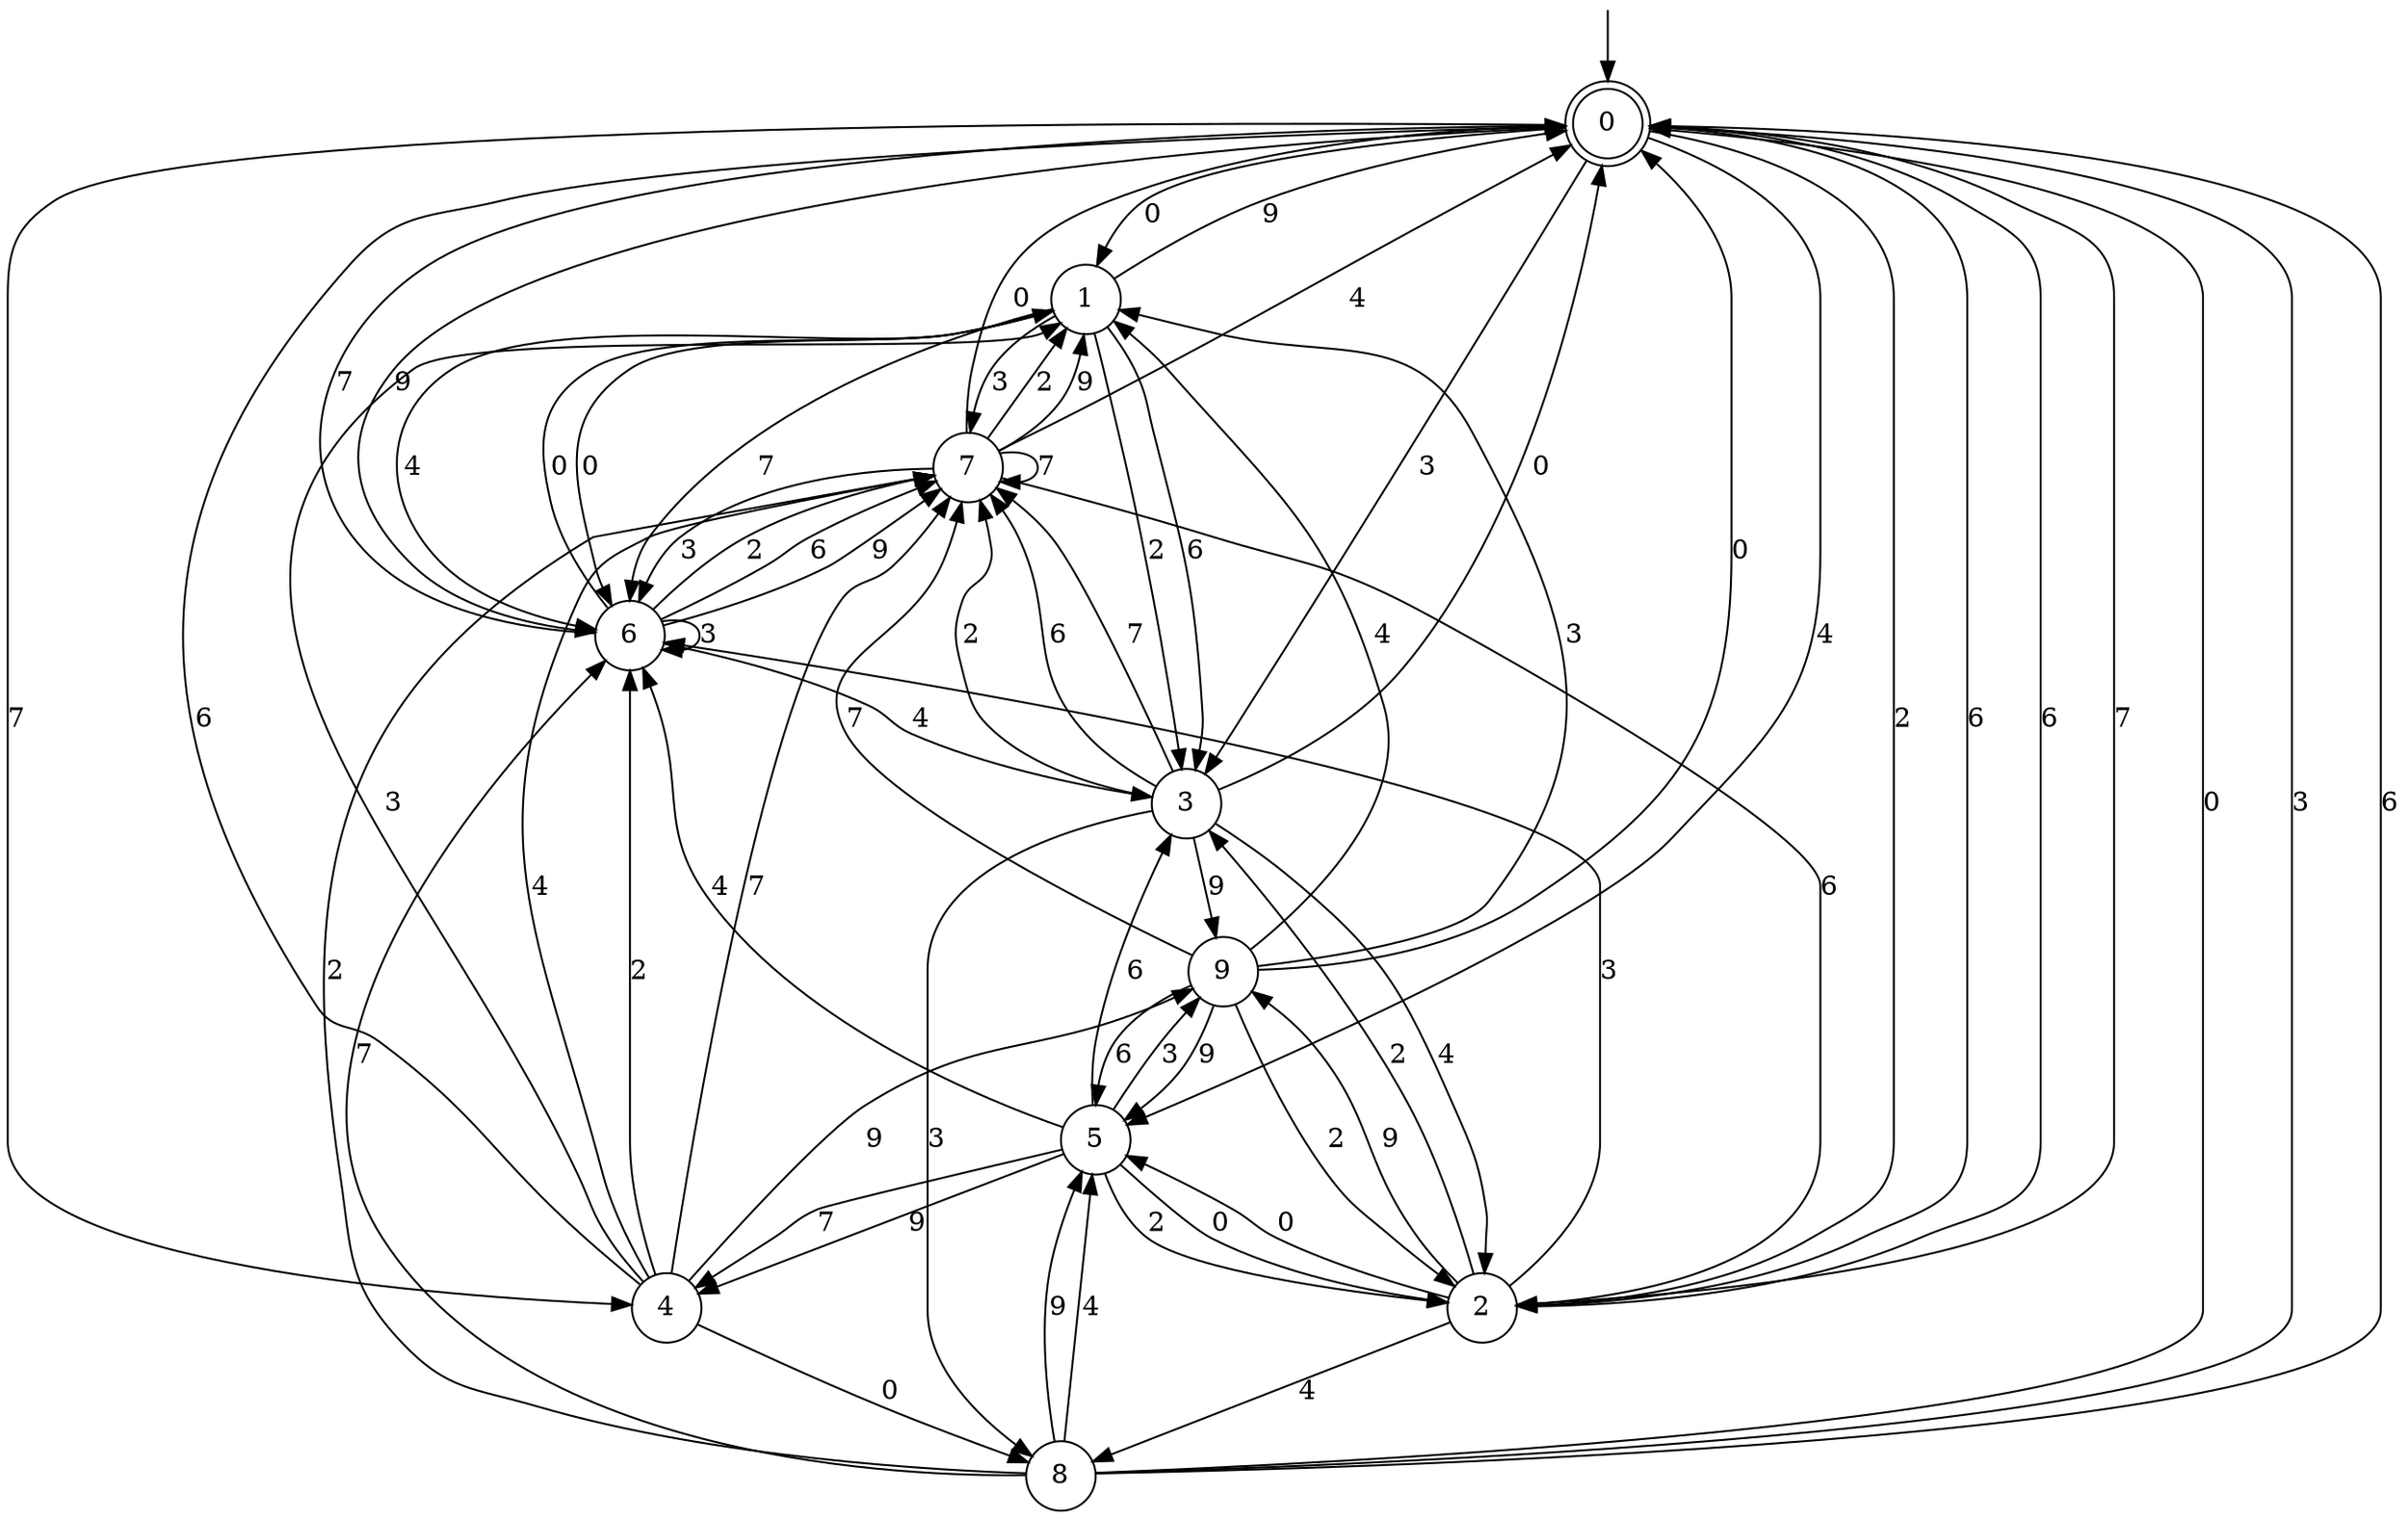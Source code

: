 digraph g {

	s0 [shape="doublecircle" label="0"];
	s1 [shape="circle" label="1"];
	s2 [shape="circle" label="2"];
	s3 [shape="circle" label="3"];
	s4 [shape="circle" label="4"];
	s5 [shape="circle" label="5"];
	s6 [shape="circle" label="6"];
	s7 [shape="circle" label="7"];
	s8 [shape="circle" label="8"];
	s9 [shape="circle" label="9"];
	s0 -> s1 [label="0"];
	s0 -> s2 [label="2"];
	s0 -> s3 [label="3"];
	s0 -> s2 [label="6"];
	s0 -> s4 [label="7"];
	s0 -> s5 [label="4"];
	s0 -> s6 [label="9"];
	s1 -> s6 [label="0"];
	s1 -> s3 [label="2"];
	s1 -> s7 [label="3"];
	s1 -> s3 [label="6"];
	s1 -> s6 [label="7"];
	s1 -> s6 [label="4"];
	s1 -> s0 [label="9"];
	s2 -> s5 [label="0"];
	s2 -> s3 [label="2"];
	s2 -> s6 [label="3"];
	s2 -> s0 [label="6"];
	s2 -> s0 [label="7"];
	s2 -> s8 [label="4"];
	s2 -> s9 [label="9"];
	s3 -> s0 [label="0"];
	s3 -> s7 [label="2"];
	s3 -> s8 [label="3"];
	s3 -> s7 [label="6"];
	s3 -> s7 [label="7"];
	s3 -> s2 [label="4"];
	s3 -> s9 [label="9"];
	s4 -> s8 [label="0"];
	s4 -> s6 [label="2"];
	s4 -> s1 [label="3"];
	s4 -> s0 [label="6"];
	s4 -> s7 [label="7"];
	s4 -> s7 [label="4"];
	s4 -> s9 [label="9"];
	s5 -> s2 [label="0"];
	s5 -> s2 [label="2"];
	s5 -> s9 [label="3"];
	s5 -> s3 [label="6"];
	s5 -> s4 [label="7"];
	s5 -> s6 [label="4"];
	s5 -> s4 [label="9"];
	s6 -> s1 [label="0"];
	s6 -> s7 [label="2"];
	s6 -> s6 [label="3"];
	s6 -> s7 [label="6"];
	s6 -> s0 [label="7"];
	s6 -> s3 [label="4"];
	s6 -> s7 [label="9"];
	s7 -> s0 [label="0"];
	s7 -> s1 [label="2"];
	s7 -> s6 [label="3"];
	s7 -> s2 [label="6"];
	s7 -> s7 [label="7"];
	s7 -> s0 [label="4"];
	s7 -> s1 [label="9"];
	s8 -> s0 [label="0"];
	s8 -> s7 [label="2"];
	s8 -> s0 [label="3"];
	s8 -> s0 [label="6"];
	s8 -> s6 [label="7"];
	s8 -> s5 [label="4"];
	s8 -> s5 [label="9"];
	s9 -> s0 [label="0"];
	s9 -> s2 [label="2"];
	s9 -> s1 [label="3"];
	s9 -> s5 [label="6"];
	s9 -> s7 [label="7"];
	s9 -> s1 [label="4"];
	s9 -> s5 [label="9"];

__start0 [label="" shape="none" width="0" height="0"];
__start0 -> s0;

}

